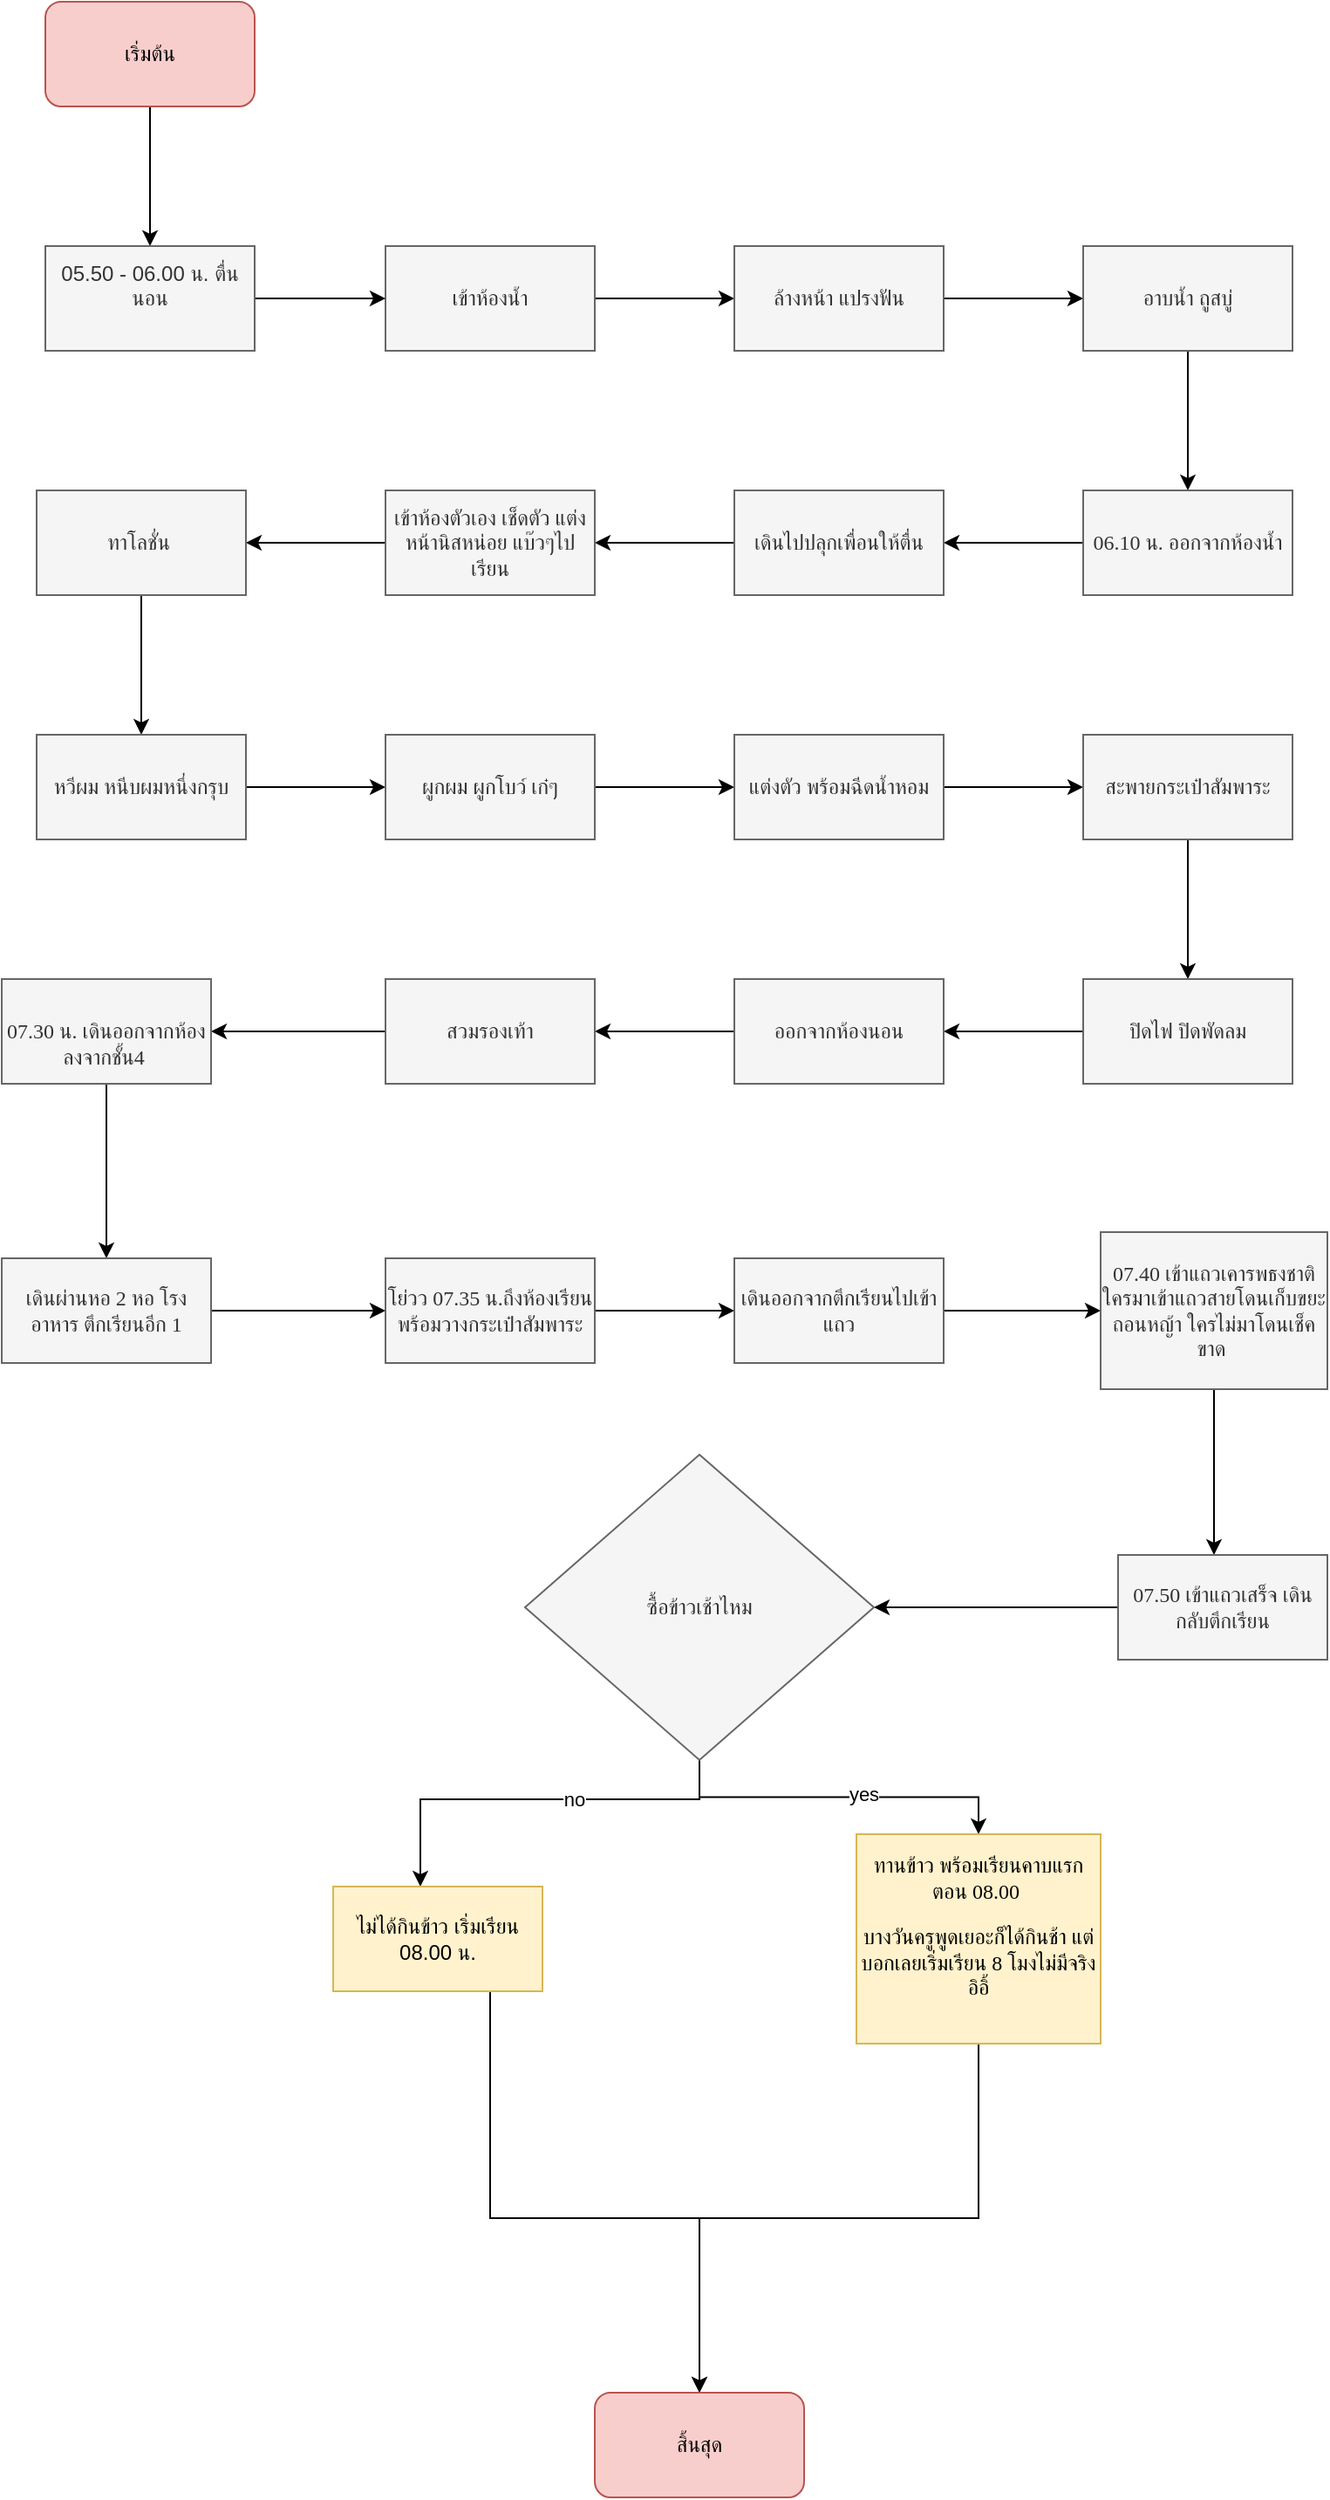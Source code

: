 <mxfile version="20.6.0" type="github">
  <diagram id="EYLlssiMXP21X99IonwG" name="Page-1">
    <mxGraphModel dx="868" dy="1582" grid="1" gridSize="10" guides="1" tooltips="1" connect="1" arrows="1" fold="1" page="1" pageScale="1" pageWidth="850" pageHeight="1100" math="0" shadow="0">
      <root>
        <mxCell id="0" />
        <mxCell id="1" parent="0" />
        <mxCell id="ufoULE8Ci7b38Sd0Dgj9-30" value="" style="edgeStyle=orthogonalEdgeStyle;rounded=0;orthogonalLoop=1;jettySize=auto;html=1;fontFamily=Garamond;fontSize=12;" parent="1" source="ufoULE8Ci7b38Sd0Dgj9-25" target="ufoULE8Ci7b38Sd0Dgj9-29" edge="1">
          <mxGeometry relative="1" as="geometry" />
        </mxCell>
        <mxCell id="ufoULE8Ci7b38Sd0Dgj9-25" value="&lt;p&gt;เข้าห้องน้ำ&lt;/p&gt;" style="rounded=0;whiteSpace=wrap;html=1;fontFamily=Garamond;fontSize=12;align=center;fillColor=#f5f5f5;fontColor=#333333;strokeColor=#666666;" parent="1" vertex="1">
          <mxGeometry x="280" y="40" width="120" height="60" as="geometry" />
        </mxCell>
        <mxCell id="ufoULE8Ci7b38Sd0Dgj9-32" value="" style="edgeStyle=orthogonalEdgeStyle;rounded=0;orthogonalLoop=1;jettySize=auto;html=1;fontFamily=Garamond;fontSize=12;" parent="1" source="ufoULE8Ci7b38Sd0Dgj9-29" target="ufoULE8Ci7b38Sd0Dgj9-31" edge="1">
          <mxGeometry relative="1" as="geometry" />
        </mxCell>
        <mxCell id="ufoULE8Ci7b38Sd0Dgj9-29" value="&lt;div&gt;ล้างหน้า แปรงฟัน&lt;br&gt;&lt;/div&gt;" style="rounded=0;whiteSpace=wrap;html=1;fontFamily=Garamond;fontSize=12;fillColor=#f5f5f5;fontColor=#333333;strokeColor=#666666;" parent="1" vertex="1">
          <mxGeometry x="480" y="40" width="120" height="60" as="geometry" />
        </mxCell>
        <mxCell id="ufoULE8Ci7b38Sd0Dgj9-34" value="" style="edgeStyle=orthogonalEdgeStyle;rounded=0;orthogonalLoop=1;jettySize=auto;html=1;fontFamily=Garamond;fontSize=12;" parent="1" source="ufoULE8Ci7b38Sd0Dgj9-31" target="ufoULE8Ci7b38Sd0Dgj9-33" edge="1">
          <mxGeometry relative="1" as="geometry" />
        </mxCell>
        <mxCell id="ufoULE8Ci7b38Sd0Dgj9-31" value="อาบน้ำ ถูสบู่" style="whiteSpace=wrap;html=1;rounded=0;fontFamily=Garamond;fillColor=#f5f5f5;fontColor=#333333;strokeColor=#666666;" parent="1" vertex="1">
          <mxGeometry x="680" y="40" width="120" height="60" as="geometry" />
        </mxCell>
        <mxCell id="ufoULE8Ci7b38Sd0Dgj9-36" value="" style="edgeStyle=orthogonalEdgeStyle;rounded=0;orthogonalLoop=1;jettySize=auto;html=1;fontFamily=Garamond;fontSize=12;" parent="1" source="ufoULE8Ci7b38Sd0Dgj9-33" target="ufoULE8Ci7b38Sd0Dgj9-35" edge="1">
          <mxGeometry relative="1" as="geometry" />
        </mxCell>
        <mxCell id="ufoULE8Ci7b38Sd0Dgj9-33" value="06.10 น. ออกจากห้องน้ำ" style="whiteSpace=wrap;html=1;rounded=0;fontFamily=Garamond;fillColor=#f5f5f5;fontColor=#333333;strokeColor=#666666;" parent="1" vertex="1">
          <mxGeometry x="680" y="180" width="120" height="60" as="geometry" />
        </mxCell>
        <mxCell id="ufoULE8Ci7b38Sd0Dgj9-38" value="" style="edgeStyle=orthogonalEdgeStyle;rounded=0;orthogonalLoop=1;jettySize=auto;html=1;fontFamily=Garamond;fontSize=12;" parent="1" source="ufoULE8Ci7b38Sd0Dgj9-35" target="ufoULE8Ci7b38Sd0Dgj9-37" edge="1">
          <mxGeometry relative="1" as="geometry" />
        </mxCell>
        <mxCell id="ufoULE8Ci7b38Sd0Dgj9-35" value="เดินไปปลุกเพื่อนให้ตื่น" style="whiteSpace=wrap;html=1;rounded=0;fontFamily=Garamond;fillColor=#f5f5f5;fontColor=#333333;strokeColor=#666666;" parent="1" vertex="1">
          <mxGeometry x="480" y="180" width="120" height="60" as="geometry" />
        </mxCell>
        <mxCell id="ufoULE8Ci7b38Sd0Dgj9-40" value="" style="edgeStyle=orthogonalEdgeStyle;rounded=0;orthogonalLoop=1;jettySize=auto;html=1;fontFamily=Garamond;fontSize=12;" parent="1" source="ufoULE8Ci7b38Sd0Dgj9-37" target="ufoULE8Ci7b38Sd0Dgj9-39" edge="1">
          <mxGeometry relative="1" as="geometry" />
        </mxCell>
        <mxCell id="ufoULE8Ci7b38Sd0Dgj9-37" value="เข้าห้องตัวเอง เช็ดตัว แต่งหน้านิสหน่อย แบ๊วๆไปเรียน" style="whiteSpace=wrap;html=1;rounded=0;fontFamily=Garamond;fillColor=#f5f5f5;fontColor=#333333;strokeColor=#666666;" parent="1" vertex="1">
          <mxGeometry x="280" y="180" width="120" height="60" as="geometry" />
        </mxCell>
        <mxCell id="ufoULE8Ci7b38Sd0Dgj9-42" value="" style="edgeStyle=orthogonalEdgeStyle;rounded=0;orthogonalLoop=1;jettySize=auto;html=1;fontFamily=Garamond;fontSize=12;" parent="1" source="ufoULE8Ci7b38Sd0Dgj9-39" target="ufoULE8Ci7b38Sd0Dgj9-41" edge="1">
          <mxGeometry relative="1" as="geometry" />
        </mxCell>
        <mxCell id="ufoULE8Ci7b38Sd0Dgj9-39" value="ทาโลชั่น&amp;nbsp;" style="whiteSpace=wrap;html=1;rounded=0;fontFamily=Garamond;fillColor=#f5f5f5;fontColor=#333333;strokeColor=#666666;" parent="1" vertex="1">
          <mxGeometry x="80" y="180" width="120" height="60" as="geometry" />
        </mxCell>
        <mxCell id="ufoULE8Ci7b38Sd0Dgj9-44" value="" style="edgeStyle=orthogonalEdgeStyle;rounded=0;orthogonalLoop=1;jettySize=auto;html=1;fontFamily=Garamond;fontSize=12;" parent="1" source="ufoULE8Ci7b38Sd0Dgj9-41" target="ufoULE8Ci7b38Sd0Dgj9-43" edge="1">
          <mxGeometry relative="1" as="geometry" />
        </mxCell>
        <mxCell id="ufoULE8Ci7b38Sd0Dgj9-41" value="หวีผม หนีบผมหนึ่งกรุบ" style="whiteSpace=wrap;html=1;rounded=0;fontFamily=Garamond;fillColor=#f5f5f5;fontColor=#333333;strokeColor=#666666;" parent="1" vertex="1">
          <mxGeometry x="80" y="320" width="120" height="60" as="geometry" />
        </mxCell>
        <mxCell id="ufoULE8Ci7b38Sd0Dgj9-46" value="" style="edgeStyle=orthogonalEdgeStyle;rounded=0;orthogonalLoop=1;jettySize=auto;html=1;fontFamily=Garamond;fontSize=12;" parent="1" source="ufoULE8Ci7b38Sd0Dgj9-43" target="ufoULE8Ci7b38Sd0Dgj9-45" edge="1">
          <mxGeometry relative="1" as="geometry" />
        </mxCell>
        <mxCell id="ufoULE8Ci7b38Sd0Dgj9-43" value="ผูกผม ผูกโบว์ เก๋ๆ" style="whiteSpace=wrap;html=1;rounded=0;fontFamily=Garamond;fillColor=#f5f5f5;fontColor=#333333;strokeColor=#666666;" parent="1" vertex="1">
          <mxGeometry x="280" y="320" width="120" height="60" as="geometry" />
        </mxCell>
        <mxCell id="ufoULE8Ci7b38Sd0Dgj9-48" value="" style="edgeStyle=orthogonalEdgeStyle;rounded=0;orthogonalLoop=1;jettySize=auto;html=1;fontFamily=Garamond;fontSize=12;" parent="1" source="ufoULE8Ci7b38Sd0Dgj9-45" target="ufoULE8Ci7b38Sd0Dgj9-47" edge="1">
          <mxGeometry relative="1" as="geometry" />
        </mxCell>
        <mxCell id="ufoULE8Ci7b38Sd0Dgj9-45" value="แต่งตัว พร้อมฉีดน้ำหอม" style="whiteSpace=wrap;html=1;rounded=0;fontFamily=Garamond;fillColor=#f5f5f5;fontColor=#333333;strokeColor=#666666;" parent="1" vertex="1">
          <mxGeometry x="480" y="320" width="120" height="60" as="geometry" />
        </mxCell>
        <mxCell id="ufoULE8Ci7b38Sd0Dgj9-50" value="" style="edgeStyle=orthogonalEdgeStyle;rounded=0;orthogonalLoop=1;jettySize=auto;html=1;fontFamily=Garamond;fontSize=12;" parent="1" source="ufoULE8Ci7b38Sd0Dgj9-47" target="ufoULE8Ci7b38Sd0Dgj9-49" edge="1">
          <mxGeometry relative="1" as="geometry" />
        </mxCell>
        <mxCell id="ufoULE8Ci7b38Sd0Dgj9-47" value="สะพายกระเป๋าสัมพาระ" style="whiteSpace=wrap;html=1;rounded=0;fontFamily=Garamond;fillColor=#f5f5f5;fontColor=#333333;strokeColor=#666666;" parent="1" vertex="1">
          <mxGeometry x="680" y="320" width="120" height="60" as="geometry" />
        </mxCell>
        <mxCell id="ufoULE8Ci7b38Sd0Dgj9-52" value="" style="edgeStyle=orthogonalEdgeStyle;rounded=0;orthogonalLoop=1;jettySize=auto;html=1;fontFamily=Garamond;fontSize=12;" parent="1" source="ufoULE8Ci7b38Sd0Dgj9-49" target="ufoULE8Ci7b38Sd0Dgj9-51" edge="1">
          <mxGeometry relative="1" as="geometry" />
        </mxCell>
        <mxCell id="ufoULE8Ci7b38Sd0Dgj9-49" value="ปิดไฟ ปิดพัดลม" style="whiteSpace=wrap;html=1;rounded=0;fontFamily=Garamond;fillColor=#f5f5f5;fontColor=#333333;strokeColor=#666666;" parent="1" vertex="1">
          <mxGeometry x="680" y="460" width="120" height="60" as="geometry" />
        </mxCell>
        <mxCell id="ufoULE8Ci7b38Sd0Dgj9-54" value="" style="edgeStyle=orthogonalEdgeStyle;rounded=0;orthogonalLoop=1;jettySize=auto;html=1;fontFamily=Garamond;fontSize=12;" parent="1" source="ufoULE8Ci7b38Sd0Dgj9-51" edge="1">
          <mxGeometry relative="1" as="geometry">
            <mxPoint x="400" y="490" as="targetPoint" />
          </mxGeometry>
        </mxCell>
        <mxCell id="ufoULE8Ci7b38Sd0Dgj9-51" value="ออกจากห้องนอน" style="whiteSpace=wrap;html=1;rounded=0;fontFamily=Garamond;fillColor=#f5f5f5;fontColor=#333333;strokeColor=#666666;" parent="1" vertex="1">
          <mxGeometry x="480" y="460" width="120" height="60" as="geometry" />
        </mxCell>
        <mxCell id="ufoULE8Ci7b38Sd0Dgj9-58" value="" style="edgeStyle=orthogonalEdgeStyle;rounded=0;orthogonalLoop=1;jettySize=auto;html=1;fontFamily=Garamond;fontSize=12;" parent="1" source="ufoULE8Ci7b38Sd0Dgj9-55" target="ufoULE8Ci7b38Sd0Dgj9-57" edge="1">
          <mxGeometry relative="1" as="geometry" />
        </mxCell>
        <mxCell id="ufoULE8Ci7b38Sd0Dgj9-55" value="สวมรองเท้า" style="whiteSpace=wrap;html=1;rounded=0;fontFamily=Garamond;fillColor=#f5f5f5;fontColor=#333333;strokeColor=#666666;" parent="1" vertex="1">
          <mxGeometry x="280" y="460" width="120" height="60" as="geometry" />
        </mxCell>
        <mxCell id="ufoULE8Ci7b38Sd0Dgj9-60" value="" style="edgeStyle=orthogonalEdgeStyle;rounded=0;orthogonalLoop=1;jettySize=auto;html=1;fontFamily=Garamond;fontSize=12;" parent="1" source="ufoULE8Ci7b38Sd0Dgj9-57" target="ufoULE8Ci7b38Sd0Dgj9-59" edge="1">
          <mxGeometry relative="1" as="geometry" />
        </mxCell>
        <mxCell id="ufoULE8Ci7b38Sd0Dgj9-57" value="&lt;div&gt;&lt;br&gt;&lt;/div&gt;&lt;div&gt;07.30 น. เดินออกจากห้อง ลงจากชั้น4&amp;nbsp;&lt;/div&gt;" style="whiteSpace=wrap;html=1;rounded=0;fontFamily=Garamond;fillColor=#f5f5f5;fontColor=#333333;strokeColor=#666666;" parent="1" vertex="1">
          <mxGeometry x="60" y="460" width="120" height="60" as="geometry" />
        </mxCell>
        <mxCell id="ufoULE8Ci7b38Sd0Dgj9-62" value="" style="edgeStyle=orthogonalEdgeStyle;rounded=0;orthogonalLoop=1;jettySize=auto;html=1;fontFamily=Garamond;fontSize=12;" parent="1" source="ufoULE8Ci7b38Sd0Dgj9-59" target="ufoULE8Ci7b38Sd0Dgj9-61" edge="1">
          <mxGeometry relative="1" as="geometry" />
        </mxCell>
        <mxCell id="ufoULE8Ci7b38Sd0Dgj9-59" value="เดินผ่านหอ 2 หอ โรงอาหาร ตึกเรียนอีก 1" style="whiteSpace=wrap;html=1;rounded=0;fontFamily=Garamond;fillColor=#f5f5f5;fontColor=#333333;strokeColor=#666666;" parent="1" vertex="1">
          <mxGeometry x="60" y="620" width="120" height="60" as="geometry" />
        </mxCell>
        <mxCell id="ufoULE8Ci7b38Sd0Dgj9-64" value="" style="edgeStyle=orthogonalEdgeStyle;rounded=0;orthogonalLoop=1;jettySize=auto;html=1;fontFamily=Garamond;fontSize=12;" parent="1" source="ufoULE8Ci7b38Sd0Dgj9-61" target="ufoULE8Ci7b38Sd0Dgj9-63" edge="1">
          <mxGeometry relative="1" as="geometry" />
        </mxCell>
        <mxCell id="ufoULE8Ci7b38Sd0Dgj9-61" value="โย่วว 07.35 น.ถึงห้องเรียนพร้อมวางกระเป๋าสัมพาระ" style="whiteSpace=wrap;html=1;rounded=0;fontFamily=Garamond;fillColor=#f5f5f5;fontColor=#333333;strokeColor=#666666;" parent="1" vertex="1">
          <mxGeometry x="280" y="620" width="120" height="60" as="geometry" />
        </mxCell>
        <mxCell id="ufoULE8Ci7b38Sd0Dgj9-66" value="" style="edgeStyle=orthogonalEdgeStyle;rounded=0;orthogonalLoop=1;jettySize=auto;html=1;fontFamily=Garamond;fontSize=12;" parent="1" source="ufoULE8Ci7b38Sd0Dgj9-63" target="ufoULE8Ci7b38Sd0Dgj9-65" edge="1">
          <mxGeometry relative="1" as="geometry" />
        </mxCell>
        <mxCell id="ufoULE8Ci7b38Sd0Dgj9-63" value="เดินออกจากตึกเรียนไปเข้าแถว" style="whiteSpace=wrap;html=1;rounded=0;fontFamily=Garamond;fillColor=#f5f5f5;fontColor=#333333;strokeColor=#666666;" parent="1" vertex="1">
          <mxGeometry x="480" y="620" width="120" height="60" as="geometry" />
        </mxCell>
        <mxCell id="ufoULE8Ci7b38Sd0Dgj9-68" value="" style="edgeStyle=orthogonalEdgeStyle;rounded=0;orthogonalLoop=1;jettySize=auto;html=1;fontFamily=Garamond;fontSize=12;" parent="1" source="ufoULE8Ci7b38Sd0Dgj9-65" edge="1">
          <mxGeometry relative="1" as="geometry">
            <mxPoint x="755" y="790" as="targetPoint" />
          </mxGeometry>
        </mxCell>
        <mxCell id="ufoULE8Ci7b38Sd0Dgj9-65" value="07.40 เข้าแถวเคารพธงชาติ ใครมาเข้าแถวสายโดนเก็บขยะ ถอนหญ้า ใครไม่มาโดนเช็คขาด&amp;nbsp;" style="whiteSpace=wrap;html=1;rounded=0;fontFamily=Garamond;fillColor=#f5f5f5;fontColor=#333333;strokeColor=#666666;" parent="1" vertex="1">
          <mxGeometry x="690" y="605" width="130" height="90" as="geometry" />
        </mxCell>
        <mxCell id="vKeQTIYzwpLXJLgaARwl-6" value="" style="edgeStyle=orthogonalEdgeStyle;rounded=0;orthogonalLoop=1;jettySize=auto;html=1;" parent="1" source="ufoULE8Ci7b38Sd0Dgj9-69" target="vKeQTIYzwpLXJLgaARwl-5" edge="1">
          <mxGeometry relative="1" as="geometry" />
        </mxCell>
        <mxCell id="ufoULE8Ci7b38Sd0Dgj9-69" value="07.50 เข้าแถวเสร็จ เดินกลับตึกเรียน" style="whiteSpace=wrap;html=1;rounded=0;fontFamily=Garamond;fillColor=#f5f5f5;fontColor=#333333;strokeColor=#666666;" parent="1" vertex="1">
          <mxGeometry x="700" y="790" width="120" height="60" as="geometry" />
        </mxCell>
        <mxCell id="vKeQTIYzwpLXJLgaARwl-9" value="" style="edgeStyle=orthogonalEdgeStyle;rounded=0;orthogonalLoop=1;jettySize=auto;html=1;" parent="1" source="vKeQTIYzwpLXJLgaARwl-5" target="vKeQTIYzwpLXJLgaARwl-8" edge="1">
          <mxGeometry relative="1" as="geometry" />
        </mxCell>
        <mxCell id="cNWWdvUu0tkJ8e8RfMmg-2" value="yes" style="edgeLabel;html=1;align=center;verticalAlign=middle;resizable=0;points=[];" vertex="1" connectable="0" parent="vKeQTIYzwpLXJLgaARwl-9">
          <mxGeometry x="0.13" y="2" relative="1" as="geometry">
            <mxPoint as="offset" />
          </mxGeometry>
        </mxCell>
        <mxCell id="vKeQTIYzwpLXJLgaARwl-11" value="" style="edgeStyle=orthogonalEdgeStyle;rounded=0;orthogonalLoop=1;jettySize=auto;html=1;" parent="1" source="vKeQTIYzwpLXJLgaARwl-5" target="vKeQTIYzwpLXJLgaARwl-10" edge="1">
          <mxGeometry relative="1" as="geometry">
            <Array as="points">
              <mxPoint x="460" y="930" />
              <mxPoint x="300" y="930" />
            </Array>
          </mxGeometry>
        </mxCell>
        <mxCell id="cNWWdvUu0tkJ8e8RfMmg-1" value="no" style="edgeLabel;html=1;align=center;verticalAlign=middle;resizable=0;points=[];" vertex="1" connectable="0" parent="vKeQTIYzwpLXJLgaARwl-11">
          <mxGeometry x="-0.184" relative="1" as="geometry">
            <mxPoint as="offset" />
          </mxGeometry>
        </mxCell>
        <mxCell id="vKeQTIYzwpLXJLgaARwl-5" value="ซื้อข้าวเช้าไหม" style="rhombus;whiteSpace=wrap;html=1;fontFamily=Garamond;fillColor=#f5f5f5;strokeColor=#666666;fontColor=#333333;rounded=0;" parent="1" vertex="1">
          <mxGeometry x="360" y="732.5" width="200" height="175" as="geometry" />
        </mxCell>
        <mxCell id="cNWWdvUu0tkJ8e8RfMmg-19" style="edgeStyle=orthogonalEdgeStyle;rounded=0;orthogonalLoop=1;jettySize=auto;html=1;" edge="1" parent="1" source="vKeQTIYzwpLXJLgaARwl-8" target="vKeQTIYzwpLXJLgaARwl-29">
          <mxGeometry relative="1" as="geometry">
            <mxPoint x="570" y="1130" as="targetPoint" />
            <Array as="points">
              <mxPoint x="620" y="1170" />
              <mxPoint x="460" y="1170" />
            </Array>
          </mxGeometry>
        </mxCell>
        <mxCell id="vKeQTIYzwpLXJLgaARwl-8" value="&lt;p&gt;ทานข้าว พร้อมเรียนคาบแรกตอน 08.00&amp;nbsp;&lt;/p&gt;&lt;p&gt;บางวันครูพูดเยอะก็ได้กินช้า แต่บอกเลยเริ่มเรียน 8 โมงไม่มีจริงอิอิ้&lt;/p&gt;&lt;div&gt;&lt;br&gt;&lt;/div&gt;" style="whiteSpace=wrap;html=1;fontFamily=Garamond;fillColor=#fff2cc;strokeColor=#d6b656;rounded=0;" parent="1" vertex="1">
          <mxGeometry x="550" y="950" width="140" height="120" as="geometry" />
        </mxCell>
        <mxCell id="cNWWdvUu0tkJ8e8RfMmg-16" style="edgeStyle=orthogonalEdgeStyle;rounded=0;orthogonalLoop=1;jettySize=auto;html=1;exitX=0.75;exitY=1;exitDx=0;exitDy=0;" edge="1" parent="1" source="vKeQTIYzwpLXJLgaARwl-10" target="vKeQTIYzwpLXJLgaARwl-29">
          <mxGeometry relative="1" as="geometry">
            <mxPoint x="420" y="1120" as="targetPoint" />
            <Array as="points">
              <mxPoint x="340" y="1170" />
              <mxPoint x="460" y="1170" />
            </Array>
          </mxGeometry>
        </mxCell>
        <mxCell id="vKeQTIYzwpLXJLgaARwl-10" value="&lt;span style=&quot;font-family: Helvetica;&quot;&gt;ไม่ได้กินข้าว เริ่มเรียน 08.00 น.&lt;/span&gt;" style="whiteSpace=wrap;html=1;fontFamily=Garamond;fillColor=#fff2cc;strokeColor=#d6b656;rounded=0;" parent="1" vertex="1">
          <mxGeometry x="250" y="980" width="120" height="60" as="geometry" />
        </mxCell>
        <mxCell id="vKeQTIYzwpLXJLgaARwl-20" value="" style="edgeStyle=orthogonalEdgeStyle;rounded=0;orthogonalLoop=1;jettySize=auto;html=1;" parent="1" source="vKeQTIYzwpLXJLgaARwl-12" target="vKeQTIYzwpLXJLgaARwl-19" edge="1">
          <mxGeometry relative="1" as="geometry" />
        </mxCell>
        <mxCell id="vKeQTIYzwpLXJLgaARwl-12" value="เริ่มต้น" style="whiteSpace=wrap;html=1;fontFamily=Garamond;fillColor=#f8cecc;strokeColor=#b85450;rounded=1;" parent="1" vertex="1">
          <mxGeometry x="85" y="-100" width="120" height="60" as="geometry" />
        </mxCell>
        <mxCell id="vKeQTIYzwpLXJLgaARwl-21" value="" style="edgeStyle=orthogonalEdgeStyle;rounded=0;orthogonalLoop=1;jettySize=auto;html=1;" parent="1" source="vKeQTIYzwpLXJLgaARwl-19" target="ufoULE8Ci7b38Sd0Dgj9-25" edge="1">
          <mxGeometry relative="1" as="geometry" />
        </mxCell>
        <mxCell id="vKeQTIYzwpLXJLgaARwl-19" value="&lt;p&gt;05.50 - 06.00 น. ตื่นนอน&lt;/p&gt;&lt;div&gt;&lt;br style=&quot;font-family: Garamond;&quot;&gt;&lt;/div&gt;" style="rounded=0;whiteSpace=wrap;html=1;fillColor=#f5f5f5;fontColor=#333333;strokeColor=#666666;" parent="1" vertex="1">
          <mxGeometry x="85" y="40" width="120" height="60" as="geometry" />
        </mxCell>
        <mxCell id="vKeQTIYzwpLXJLgaARwl-29" value="สิ้นสุด" style="rounded=1;whiteSpace=wrap;html=1;fillColor=#f8cecc;strokeColor=#b85450;" parent="1" vertex="1">
          <mxGeometry x="400" y="1270" width="120" height="60" as="geometry" />
        </mxCell>
      </root>
    </mxGraphModel>
  </diagram>
</mxfile>
